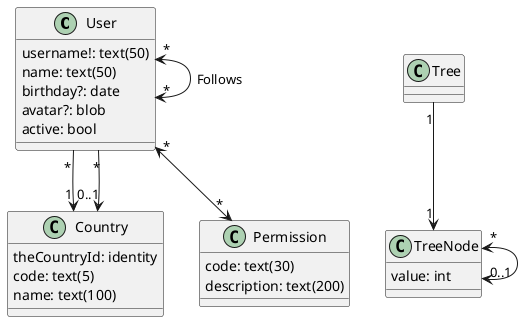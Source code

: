 @startuml

class User {
    {field} username!: text(50)
    {field} name: text(50)
    {field} birthday?: date
    {field} avatar?: blob
    {field} active: bool
}

class Country {
    {field} theCountryId: identity
    {field} code: text(5)
    {field} name: text(100)
}

class Permission {
    {field} code: text(30)
    {field} description: text(200)
}

class Tree {}

class TreeNode {
    {field} value: int
}

User "*" --> "1" Country

User "*" --> "0..1" Country

User "*" <--> "*" Permission

User "*" <--> "*" User : Follows

TreeNode "*" <--> "0..1" TreeNode

Tree "1" --> "1" TreeNode

@enduml
